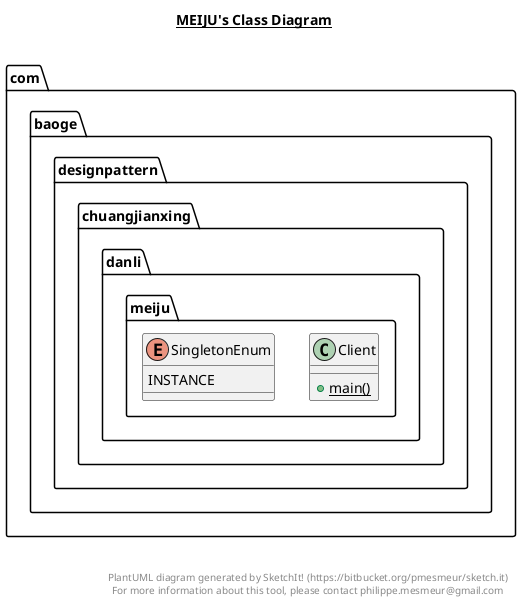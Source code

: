 @startuml

title __MEIJU's Class Diagram__\n

  namespace com.baoge.designpattern {
    namespace chuangjianxing {
      namespace danli.meiju {
        class com.baoge.designpattern.chuangjianxing.danli.meiju.Client {
            {static} + main()
        }
      }
    }
  }
  

  namespace com.baoge.designpattern {
    namespace chuangjianxing {
      namespace danli.meiju {
        enum SingletonEnum {
          INSTANCE
        }
      }
    }
  }
  



right footer


PlantUML diagram generated by SketchIt! (https://bitbucket.org/pmesmeur/sketch.it)
For more information about this tool, please contact philippe.mesmeur@gmail.com
endfooter

@enduml
